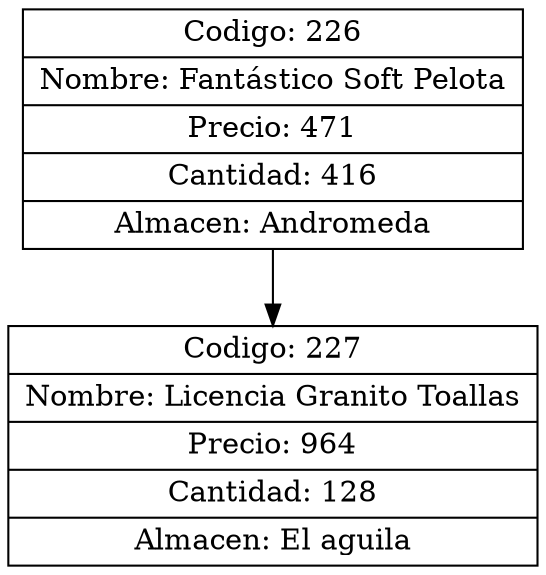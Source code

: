 digraph G{
node[shape="box" shape="record"]
nodo226[label="{ Codigo: 226 | Nombre: Fantástico Soft Pelota | Precio: 471 | Cantidad: 416 | Almacen: Andromeda}"];
nodo227[label="{ Codigo: 227 | Nombre: Licencia Granito Toallas | Precio: 964 | Cantidad: 128 | Almacen: El aguila}"];
nodo226->nodo227;
}
